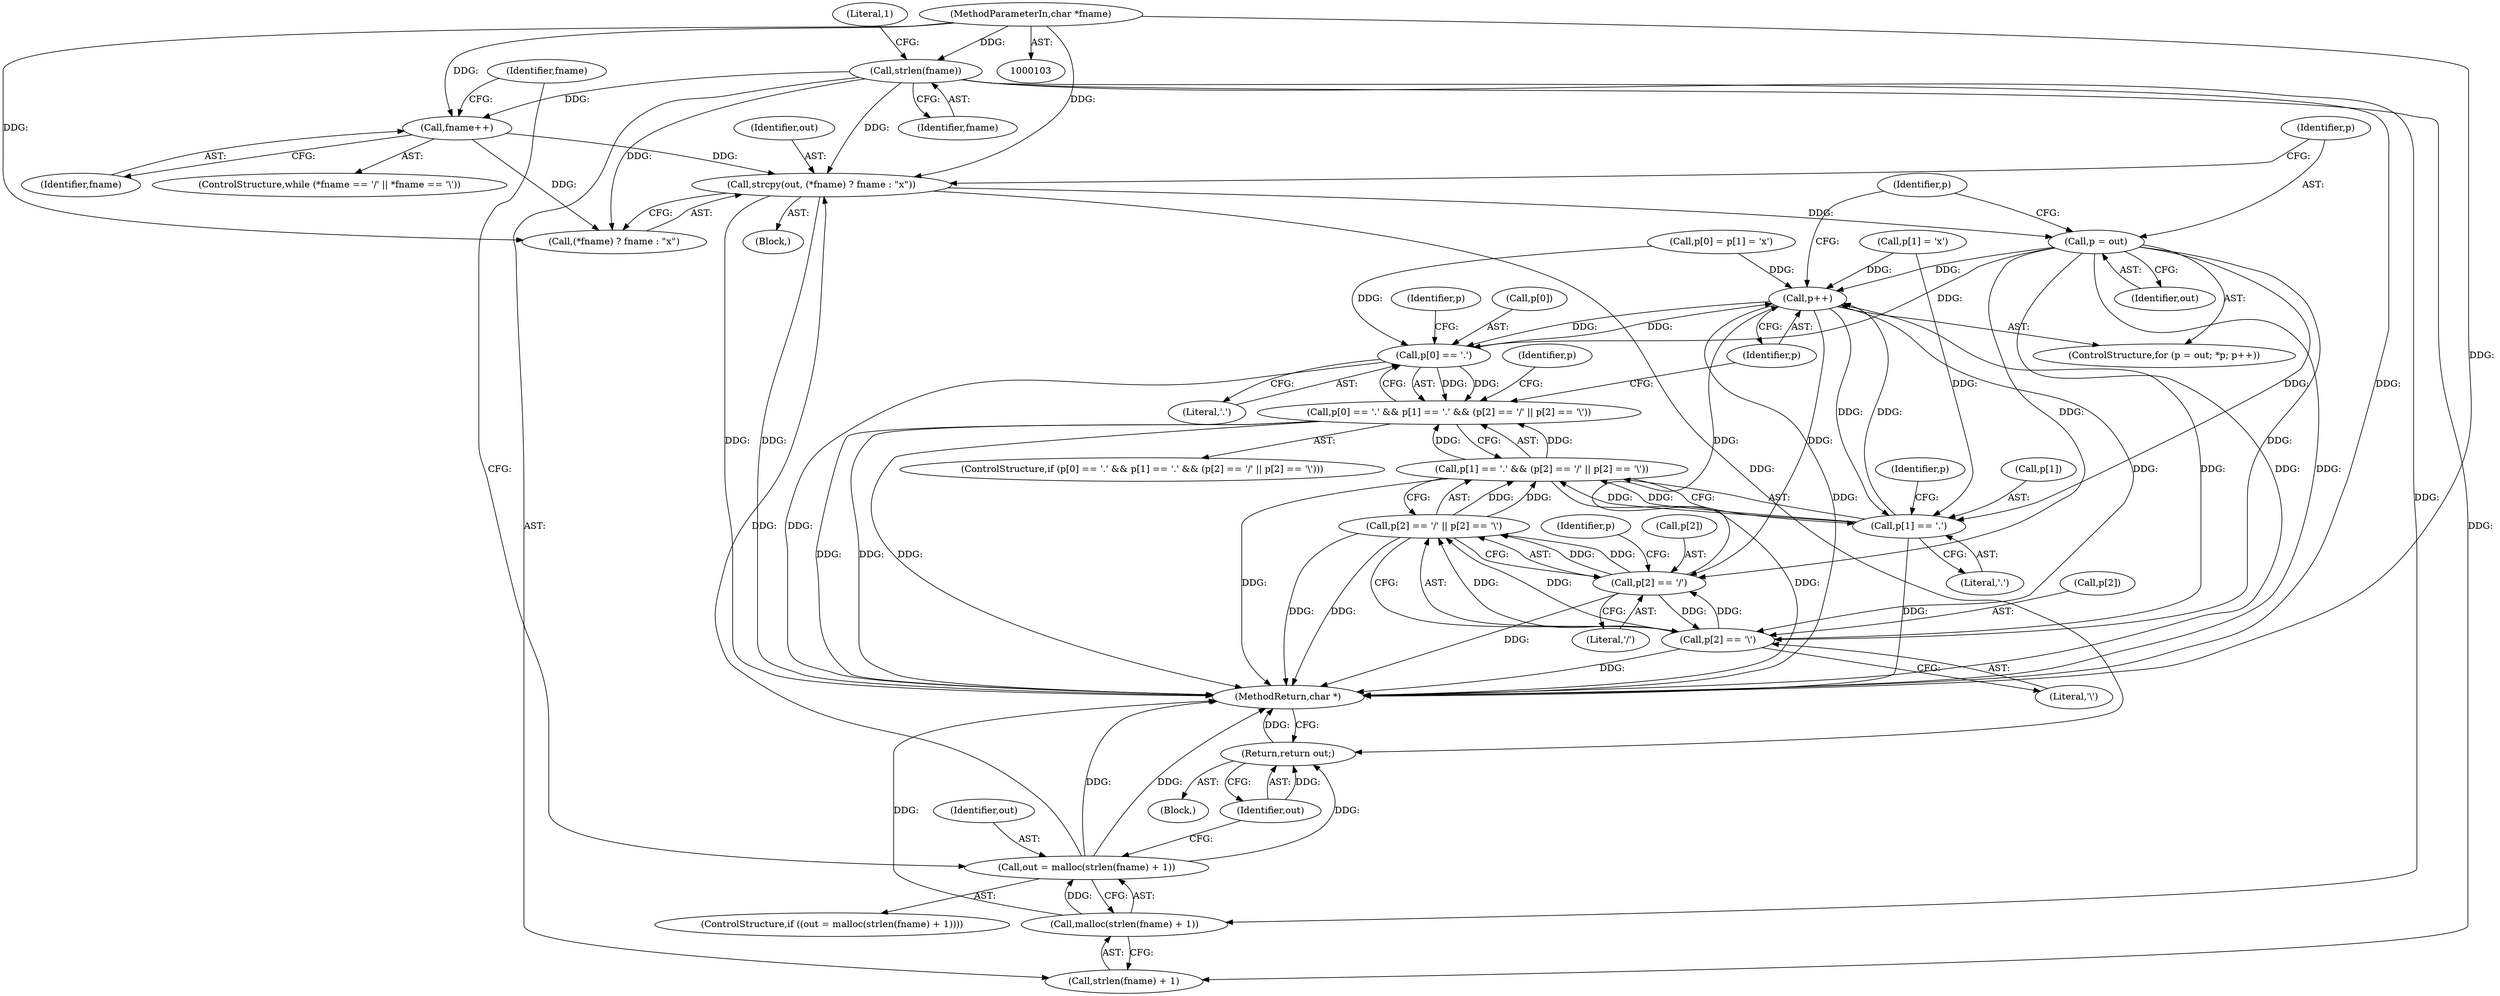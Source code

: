 digraph "0_libmspack_7cadd489698be117c47efcadd742651594429e6d@API" {
"1000129" [label="(Call,strcpy(out, (*fname) ? fname : \"x\"))"];
"1000109" [label="(Call,out = malloc(strlen(fname) + 1))"];
"1000111" [label="(Call,malloc(strlen(fname) + 1))"];
"1000113" [label="(Call,strlen(fname))"];
"1000104" [label="(MethodParameterIn,char *fname)"];
"1000127" [label="(Call,fname++)"];
"1000137" [label="(Call,p = out)"];
"1000142" [label="(Call,p++)"];
"1000147" [label="(Call,p[0] == '.')"];
"1000146" [label="(Call,p[0] == '.' && p[1] == '.' && (p[2] == '/' || p[2] == '\\'))"];
"1000153" [label="(Call,p[1] == '.')"];
"1000152" [label="(Call,p[1] == '.' && (p[2] == '/' || p[2] == '\\'))"];
"1000159" [label="(Call,p[2] == '/')"];
"1000158" [label="(Call,p[2] == '/' || p[2] == '\\')"];
"1000164" [label="(Call,p[2] == '\\')"];
"1000179" [label="(Return,return out;)"];
"1000157" [label="(Literal,'.')"];
"1000180" [label="(Identifier,out)"];
"1000127" [label="(Call,fname++)"];
"1000112" [label="(Call,strlen(fname) + 1)"];
"1000170" [label="(Call,p[0] = p[1] = 'x')"];
"1000116" [label="(Block,)"];
"1000136" [label="(ControlStructure,for (p = out; *p; p++))"];
"1000151" [label="(Literal,'.')"];
"1000155" [label="(Identifier,p)"];
"1000121" [label="(Identifier,fname)"];
"1000174" [label="(Call,p[1] = 'x')"];
"1000158" [label="(Call,p[2] == '/' || p[2] == '\\')"];
"1000148" [label="(Call,p[0])"];
"1000129" [label="(Call,strcpy(out, (*fname) ? fname : \"x\"))"];
"1000114" [label="(Identifier,fname)"];
"1000159" [label="(Call,p[2] == '/')"];
"1000138" [label="(Identifier,p)"];
"1000109" [label="(Call,out = malloc(strlen(fname) + 1))"];
"1000142" [label="(Call,p++)"];
"1000105" [label="(Block,)"];
"1000113" [label="(Call,strlen(fname))"];
"1000181" [label="(MethodReturn,char *)"];
"1000110" [label="(Identifier,out)"];
"1000152" [label="(Call,p[1] == '.' && (p[2] == '/' || p[2] == '\\'))"];
"1000137" [label="(Call,p = out)"];
"1000115" [label="(Literal,1)"];
"1000117" [label="(ControlStructure,while (*fname == '/' || *fname == '\\'))"];
"1000166" [label="(Identifier,p)"];
"1000168" [label="(Literal,'\\')"];
"1000111" [label="(Call,malloc(strlen(fname) + 1))"];
"1000128" [label="(Identifier,fname)"];
"1000108" [label="(ControlStructure,if ((out = malloc(strlen(fname) + 1))))"];
"1000172" [label="(Identifier,p)"];
"1000146" [label="(Call,p[0] == '.' && p[1] == '.' && (p[2] == '/' || p[2] == '\\'))"];
"1000165" [label="(Call,p[2])"];
"1000104" [label="(MethodParameterIn,char *fname)"];
"1000141" [label="(Identifier,p)"];
"1000164" [label="(Call,p[2] == '\\')"];
"1000161" [label="(Identifier,p)"];
"1000143" [label="(Identifier,p)"];
"1000163" [label="(Literal,'/')"];
"1000139" [label="(Identifier,out)"];
"1000145" [label="(ControlStructure,if (p[0] == '.' && p[1] == '.' && (p[2] == '/' || p[2] == '\\')))"];
"1000179" [label="(Return,return out;)"];
"1000147" [label="(Call,p[0] == '.')"];
"1000160" [label="(Call,p[2])"];
"1000130" [label="(Identifier,out)"];
"1000153" [label="(Call,p[1] == '.')"];
"1000154" [label="(Call,p[1])"];
"1000131" [label="(Call,(*fname) ? fname : \"x\")"];
"1000129" -> "1000116"  [label="AST: "];
"1000129" -> "1000131"  [label="CFG: "];
"1000130" -> "1000129"  [label="AST: "];
"1000131" -> "1000129"  [label="AST: "];
"1000138" -> "1000129"  [label="CFG: "];
"1000129" -> "1000181"  [label="DDG: "];
"1000129" -> "1000181"  [label="DDG: "];
"1000109" -> "1000129"  [label="DDG: "];
"1000113" -> "1000129"  [label="DDG: "];
"1000127" -> "1000129"  [label="DDG: "];
"1000104" -> "1000129"  [label="DDG: "];
"1000129" -> "1000137"  [label="DDG: "];
"1000129" -> "1000179"  [label="DDG: "];
"1000109" -> "1000108"  [label="AST: "];
"1000109" -> "1000111"  [label="CFG: "];
"1000110" -> "1000109"  [label="AST: "];
"1000111" -> "1000109"  [label="AST: "];
"1000121" -> "1000109"  [label="CFG: "];
"1000180" -> "1000109"  [label="CFG: "];
"1000109" -> "1000181"  [label="DDG: "];
"1000109" -> "1000181"  [label="DDG: "];
"1000111" -> "1000109"  [label="DDG: "];
"1000109" -> "1000179"  [label="DDG: "];
"1000111" -> "1000112"  [label="CFG: "];
"1000112" -> "1000111"  [label="AST: "];
"1000111" -> "1000181"  [label="DDG: "];
"1000113" -> "1000111"  [label="DDG: "];
"1000113" -> "1000112"  [label="AST: "];
"1000113" -> "1000114"  [label="CFG: "];
"1000114" -> "1000113"  [label="AST: "];
"1000115" -> "1000113"  [label="CFG: "];
"1000113" -> "1000181"  [label="DDG: "];
"1000113" -> "1000112"  [label="DDG: "];
"1000104" -> "1000113"  [label="DDG: "];
"1000113" -> "1000127"  [label="DDG: "];
"1000113" -> "1000131"  [label="DDG: "];
"1000104" -> "1000103"  [label="AST: "];
"1000104" -> "1000181"  [label="DDG: "];
"1000104" -> "1000127"  [label="DDG: "];
"1000104" -> "1000131"  [label="DDG: "];
"1000127" -> "1000117"  [label="AST: "];
"1000127" -> "1000128"  [label="CFG: "];
"1000128" -> "1000127"  [label="AST: "];
"1000121" -> "1000127"  [label="CFG: "];
"1000127" -> "1000131"  [label="DDG: "];
"1000137" -> "1000136"  [label="AST: "];
"1000137" -> "1000139"  [label="CFG: "];
"1000138" -> "1000137"  [label="AST: "];
"1000139" -> "1000137"  [label="AST: "];
"1000141" -> "1000137"  [label="CFG: "];
"1000137" -> "1000181"  [label="DDG: "];
"1000137" -> "1000181"  [label="DDG: "];
"1000137" -> "1000142"  [label="DDG: "];
"1000137" -> "1000147"  [label="DDG: "];
"1000137" -> "1000153"  [label="DDG: "];
"1000137" -> "1000159"  [label="DDG: "];
"1000137" -> "1000164"  [label="DDG: "];
"1000142" -> "1000136"  [label="AST: "];
"1000142" -> "1000143"  [label="CFG: "];
"1000143" -> "1000142"  [label="AST: "];
"1000141" -> "1000142"  [label="CFG: "];
"1000142" -> "1000181"  [label="DDG: "];
"1000159" -> "1000142"  [label="DDG: "];
"1000147" -> "1000142"  [label="DDG: "];
"1000153" -> "1000142"  [label="DDG: "];
"1000174" -> "1000142"  [label="DDG: "];
"1000164" -> "1000142"  [label="DDG: "];
"1000170" -> "1000142"  [label="DDG: "];
"1000142" -> "1000147"  [label="DDG: "];
"1000142" -> "1000153"  [label="DDG: "];
"1000142" -> "1000159"  [label="DDG: "];
"1000142" -> "1000164"  [label="DDG: "];
"1000147" -> "1000146"  [label="AST: "];
"1000147" -> "1000151"  [label="CFG: "];
"1000148" -> "1000147"  [label="AST: "];
"1000151" -> "1000147"  [label="AST: "];
"1000155" -> "1000147"  [label="CFG: "];
"1000146" -> "1000147"  [label="CFG: "];
"1000147" -> "1000181"  [label="DDG: "];
"1000147" -> "1000146"  [label="DDG: "];
"1000147" -> "1000146"  [label="DDG: "];
"1000170" -> "1000147"  [label="DDG: "];
"1000146" -> "1000145"  [label="AST: "];
"1000146" -> "1000152"  [label="CFG: "];
"1000152" -> "1000146"  [label="AST: "];
"1000172" -> "1000146"  [label="CFG: "];
"1000143" -> "1000146"  [label="CFG: "];
"1000146" -> "1000181"  [label="DDG: "];
"1000146" -> "1000181"  [label="DDG: "];
"1000146" -> "1000181"  [label="DDG: "];
"1000152" -> "1000146"  [label="DDG: "];
"1000152" -> "1000146"  [label="DDG: "];
"1000153" -> "1000152"  [label="AST: "];
"1000153" -> "1000157"  [label="CFG: "];
"1000154" -> "1000153"  [label="AST: "];
"1000157" -> "1000153"  [label="AST: "];
"1000161" -> "1000153"  [label="CFG: "];
"1000152" -> "1000153"  [label="CFG: "];
"1000153" -> "1000181"  [label="DDG: "];
"1000153" -> "1000152"  [label="DDG: "];
"1000153" -> "1000152"  [label="DDG: "];
"1000174" -> "1000153"  [label="DDG: "];
"1000152" -> "1000158"  [label="CFG: "];
"1000158" -> "1000152"  [label="AST: "];
"1000152" -> "1000181"  [label="DDG: "];
"1000152" -> "1000181"  [label="DDG: "];
"1000158" -> "1000152"  [label="DDG: "];
"1000158" -> "1000152"  [label="DDG: "];
"1000159" -> "1000158"  [label="AST: "];
"1000159" -> "1000163"  [label="CFG: "];
"1000160" -> "1000159"  [label="AST: "];
"1000163" -> "1000159"  [label="AST: "];
"1000166" -> "1000159"  [label="CFG: "];
"1000158" -> "1000159"  [label="CFG: "];
"1000159" -> "1000181"  [label="DDG: "];
"1000159" -> "1000158"  [label="DDG: "];
"1000159" -> "1000158"  [label="DDG: "];
"1000164" -> "1000159"  [label="DDG: "];
"1000159" -> "1000164"  [label="DDG: "];
"1000158" -> "1000164"  [label="CFG: "];
"1000164" -> "1000158"  [label="AST: "];
"1000158" -> "1000181"  [label="DDG: "];
"1000158" -> "1000181"  [label="DDG: "];
"1000164" -> "1000158"  [label="DDG: "];
"1000164" -> "1000158"  [label="DDG: "];
"1000164" -> "1000168"  [label="CFG: "];
"1000165" -> "1000164"  [label="AST: "];
"1000168" -> "1000164"  [label="AST: "];
"1000164" -> "1000181"  [label="DDG: "];
"1000179" -> "1000105"  [label="AST: "];
"1000179" -> "1000180"  [label="CFG: "];
"1000180" -> "1000179"  [label="AST: "];
"1000181" -> "1000179"  [label="CFG: "];
"1000179" -> "1000181"  [label="DDG: "];
"1000180" -> "1000179"  [label="DDG: "];
}

